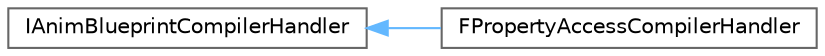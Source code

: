 digraph "Graphical Class Hierarchy"
{
 // INTERACTIVE_SVG=YES
 // LATEX_PDF_SIZE
  bgcolor="transparent";
  edge [fontname=Helvetica,fontsize=10,labelfontname=Helvetica,labelfontsize=10];
  node [fontname=Helvetica,fontsize=10,shape=box,height=0.2,width=0.4];
  rankdir="LR";
  Node0 [id="Node000000",label="IAnimBlueprintCompilerHandler",height=0.2,width=0.4,color="grey40", fillcolor="white", style="filled",URL="$d9/d16/classIAnimBlueprintCompilerHandler.html",tooltip="Empty base class for handlers that are maintained for the lifetime of the compiler context."];
  Node0 -> Node1 [id="edge5311_Node000000_Node000001",dir="back",color="steelblue1",style="solid",tooltip=" "];
  Node1 [id="Node000001",label="FPropertyAccessCompilerHandler",height=0.2,width=0.4,color="grey40", fillcolor="white", style="filled",URL="$d6/d16/classFPropertyAccessCompilerHandler.html",tooltip=" "];
}
